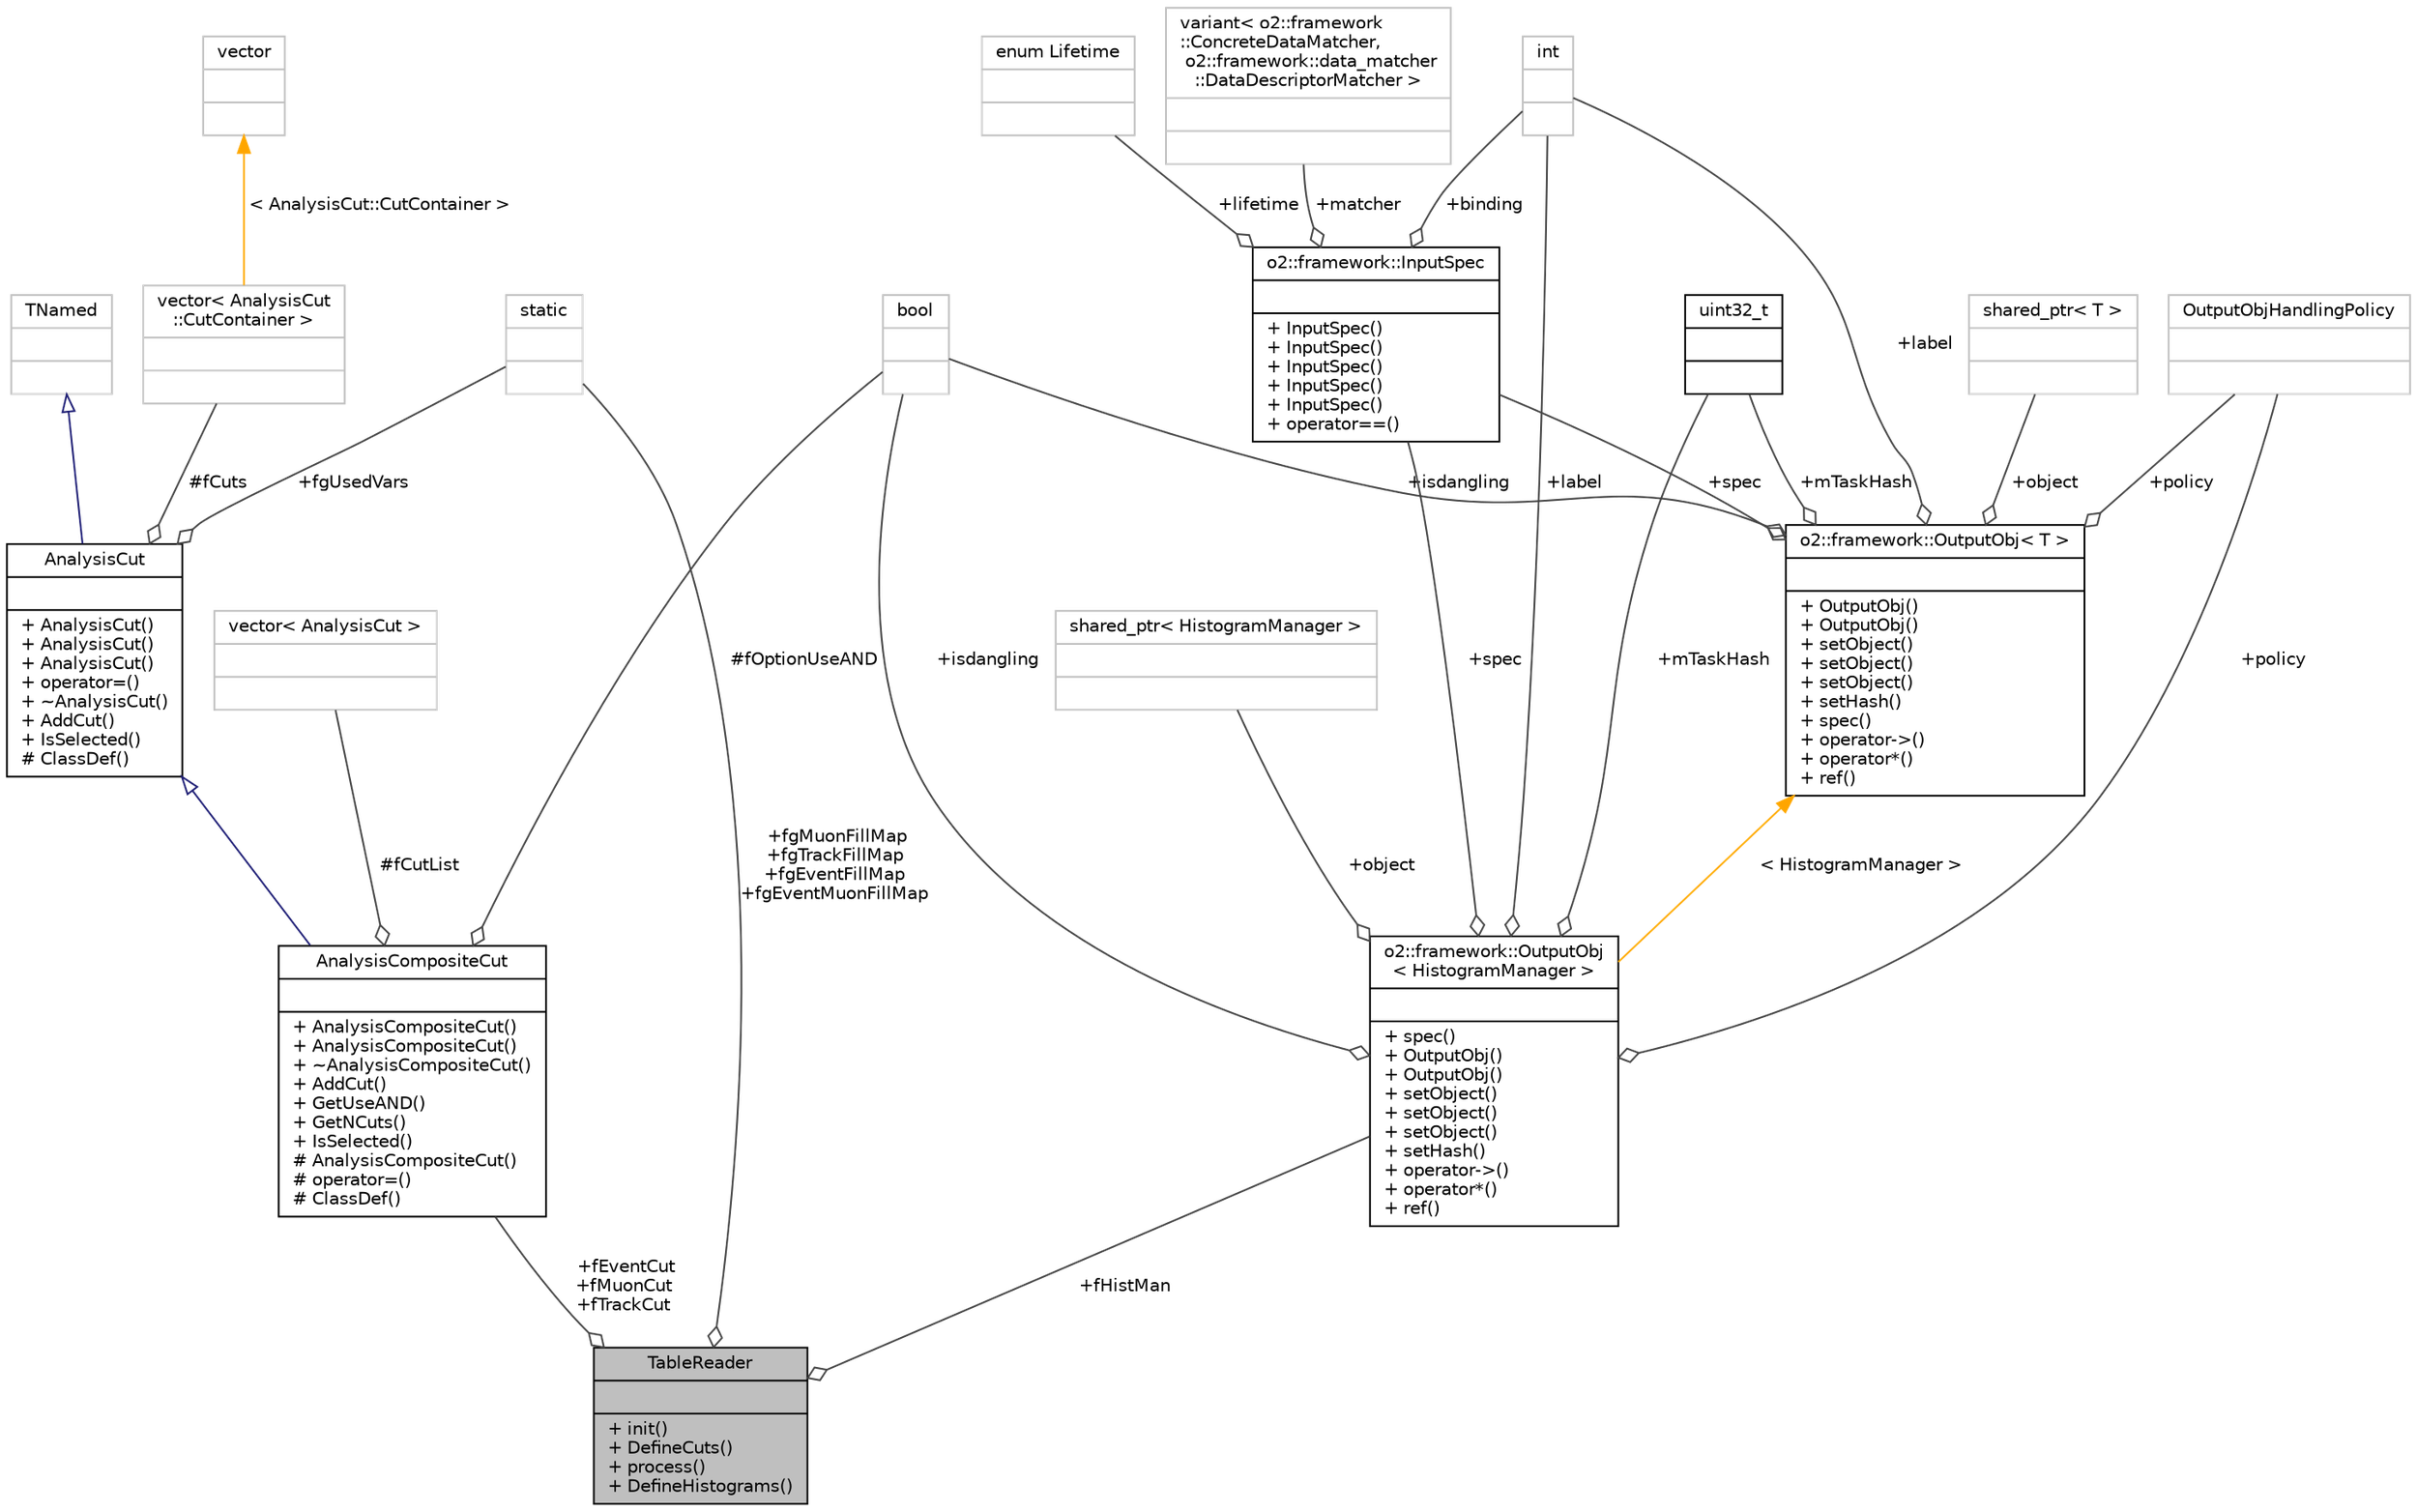 digraph "TableReader"
{
 // INTERACTIVE_SVG=YES
  bgcolor="transparent";
  edge [fontname="Helvetica",fontsize="10",labelfontname="Helvetica",labelfontsize="10"];
  node [fontname="Helvetica",fontsize="10",shape=record];
  Node1 [label="{TableReader\n||+ init()\l+ DefineCuts()\l+ process()\l+ DefineHistograms()\l}",height=0.2,width=0.4,color="black", fillcolor="grey75", style="filled", fontcolor="black"];
  Node2 -> Node1 [color="grey25",fontsize="10",style="solid",label=" +fEventCut\n+fMuonCut\n+fTrackCut" ,arrowhead="odiamond",fontname="Helvetica"];
  Node2 [label="{AnalysisCompositeCut\n||+ AnalysisCompositeCut()\l+ AnalysisCompositeCut()\l+ ~AnalysisCompositeCut()\l+ AddCut()\l+ GetUseAND()\l+ GetNCuts()\l+ IsSelected()\l# AnalysisCompositeCut()\l# operator=()\l# ClassDef()\l}",height=0.2,width=0.4,color="black",URL="$db/d7a/classAnalysisCompositeCut.html"];
  Node3 -> Node2 [dir="back",color="midnightblue",fontsize="10",style="solid",arrowtail="onormal",fontname="Helvetica"];
  Node3 [label="{AnalysisCut\n||+ AnalysisCut()\l+ AnalysisCut()\l+ AnalysisCut()\l+ operator=()\l+ ~AnalysisCut()\l+ AddCut()\l+ IsSelected()\l# ClassDef()\l}",height=0.2,width=0.4,color="black",URL="$de/df4/classAnalysisCut.html"];
  Node4 -> Node3 [dir="back",color="midnightblue",fontsize="10",style="solid",arrowtail="onormal",fontname="Helvetica"];
  Node4 [label="{TNamed\n||}",height=0.2,width=0.4,color="grey75"];
  Node5 -> Node3 [color="grey25",fontsize="10",style="solid",label=" #fCuts" ,arrowhead="odiamond",fontname="Helvetica"];
  Node5 [label="{vector\< AnalysisCut\l::CutContainer \>\n||}",height=0.2,width=0.4,color="grey75"];
  Node6 -> Node5 [dir="back",color="orange",fontsize="10",style="solid",label=" \< AnalysisCut::CutContainer \>" ,fontname="Helvetica"];
  Node6 [label="{vector\n||}",height=0.2,width=0.4,color="grey75"];
  Node7 -> Node3 [color="grey25",fontsize="10",style="solid",label=" +fgUsedVars" ,arrowhead="odiamond",fontname="Helvetica"];
  Node7 [label="{static\n||}",height=0.2,width=0.4,color="grey75"];
  Node8 -> Node2 [color="grey25",fontsize="10",style="solid",label=" #fCutList" ,arrowhead="odiamond",fontname="Helvetica"];
  Node8 [label="{vector\< AnalysisCut \>\n||}",height=0.2,width=0.4,color="grey75"];
  Node9 -> Node2 [color="grey25",fontsize="10",style="solid",label=" #fOptionUseAND" ,arrowhead="odiamond",fontname="Helvetica"];
  Node9 [label="{bool\n||}",height=0.2,width=0.4,color="grey75"];
  Node10 -> Node1 [color="grey25",fontsize="10",style="solid",label=" +fHistMan" ,arrowhead="odiamond",fontname="Helvetica"];
  Node10 [label="{o2::framework::OutputObj\l\< HistogramManager \>\n||+ spec()\l+ OutputObj()\l+ OutputObj()\l+ setObject()\l+ setObject()\l+ setObject()\l+ setHash()\l+ operator-\>()\l+ operator*()\l+ ref()\l}",height=0.2,width=0.4,color="black",URL="$d4/d79/structo2_1_1framework_1_1OutputObj.html"];
  Node11 -> Node10 [color="grey25",fontsize="10",style="solid",label=" +object" ,arrowhead="odiamond",fontname="Helvetica"];
  Node11 [label="{shared_ptr\< HistogramManager \>\n||}",height=0.2,width=0.4,color="grey75"];
  Node12 -> Node10 [color="grey25",fontsize="10",style="solid",label=" +policy" ,arrowhead="odiamond",fontname="Helvetica"];
  Node12 [label="{OutputObjHandlingPolicy\n||}",height=0.2,width=0.4,color="grey75"];
  Node13 -> Node10 [color="grey25",fontsize="10",style="solid",label=" +mTaskHash" ,arrowhead="odiamond",fontname="Helvetica"];
  Node13 [label="{uint32_t\n||}",height=0.2,width=0.4,color="black",URL="$d3/d87/classuint32__t.html"];
  Node14 -> Node10 [color="grey25",fontsize="10",style="solid",label=" +label" ,arrowhead="odiamond",fontname="Helvetica"];
  Node14 [label="{int\n||}",height=0.2,width=0.4,color="grey75"];
  Node9 -> Node10 [color="grey25",fontsize="10",style="solid",label=" +isdangling" ,arrowhead="odiamond",fontname="Helvetica"];
  Node15 -> Node10 [color="grey25",fontsize="10",style="solid",label=" +spec" ,arrowhead="odiamond",fontname="Helvetica"];
  Node15 [label="{o2::framework::InputSpec\n||+ InputSpec()\l+ InputSpec()\l+ InputSpec()\l+ InputSpec()\l+ InputSpec()\l+ operator==()\l}",height=0.2,width=0.4,color="black",URL="$da/d96/structo2_1_1framework_1_1InputSpec.html"];
  Node16 -> Node15 [color="grey25",fontsize="10",style="solid",label=" +lifetime" ,arrowhead="odiamond",fontname="Helvetica"];
  Node16 [label="{enum Lifetime\n||}",height=0.2,width=0.4,color="grey75"];
  Node17 -> Node15 [color="grey25",fontsize="10",style="solid",label=" +matcher" ,arrowhead="odiamond",fontname="Helvetica"];
  Node17 [label="{variant\< o2::framework\l::ConcreteDataMatcher,\l o2::framework::data_matcher\l::DataDescriptorMatcher \>\n||}",height=0.2,width=0.4,color="grey75"];
  Node14 -> Node15 [color="grey25",fontsize="10",style="solid",label=" +binding" ,arrowhead="odiamond",fontname="Helvetica"];
  Node18 -> Node10 [dir="back",color="orange",fontsize="10",style="solid",label=" \< HistogramManager \>" ,fontname="Helvetica"];
  Node18 [label="{o2::framework::OutputObj\< T \>\n||+ OutputObj()\l+ OutputObj()\l+ setObject()\l+ setObject()\l+ setObject()\l+ setHash()\l+ spec()\l+ operator-\>()\l+ operator*()\l+ ref()\l}",height=0.2,width=0.4,color="black",URL="$d4/d79/structo2_1_1framework_1_1OutputObj.html"];
  Node13 -> Node18 [color="grey25",fontsize="10",style="solid",label=" +mTaskHash" ,arrowhead="odiamond",fontname="Helvetica"];
  Node12 -> Node18 [color="grey25",fontsize="10",style="solid",label=" +policy" ,arrowhead="odiamond",fontname="Helvetica"];
  Node14 -> Node18 [color="grey25",fontsize="10",style="solid",label=" +label" ,arrowhead="odiamond",fontname="Helvetica"];
  Node19 -> Node18 [color="grey25",fontsize="10",style="solid",label=" +object" ,arrowhead="odiamond",fontname="Helvetica"];
  Node19 [label="{shared_ptr\< T \>\n||}",height=0.2,width=0.4,color="grey75"];
  Node9 -> Node18 [color="grey25",fontsize="10",style="solid",label=" +isdangling" ,arrowhead="odiamond",fontname="Helvetica"];
  Node15 -> Node18 [color="grey25",fontsize="10",style="solid",label=" +spec" ,arrowhead="odiamond",fontname="Helvetica"];
  Node7 -> Node1 [color="grey25",fontsize="10",style="solid",label=" +fgMuonFillMap\n+fgTrackFillMap\n+fgEventFillMap\n+fgEventMuonFillMap" ,arrowhead="odiamond",fontname="Helvetica"];
}
